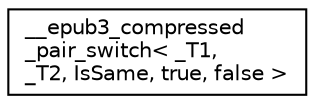digraph "Graphical Class Hierarchy"
{
  edge [fontname="Helvetica",fontsize="10",labelfontname="Helvetica",labelfontsize="10"];
  node [fontname="Helvetica",fontsize="10",shape=record];
  rankdir="LR";
  Node1 [label="__epub3_compressed\l_pair_switch\< _T1, \l_T2, IsSame, true, false \>",height=0.2,width=0.4,color="black", fillcolor="white", style="filled",URL="$struct____epub3__compressed__pair__switch_3_01___t1_00_01___t2_00_01_is_same_00_01true_00_01false_01_4.xhtml"];
}
